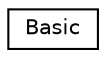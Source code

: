 digraph "Graphical Class Hierarchy"
{
  edge [fontname="Helvetica",fontsize="10",labelfontname="Helvetica",labelfontsize="10"];
  node [fontname="Helvetica",fontsize="10",shape=record];
  rankdir="LR";
  Node1 [label="Basic",height=0.2,width=0.4,color="black", fillcolor="white", style="filled",URL="$class_cake_1_1_http_1_1_client_1_1_auth_1_1_basic.html"];
}
